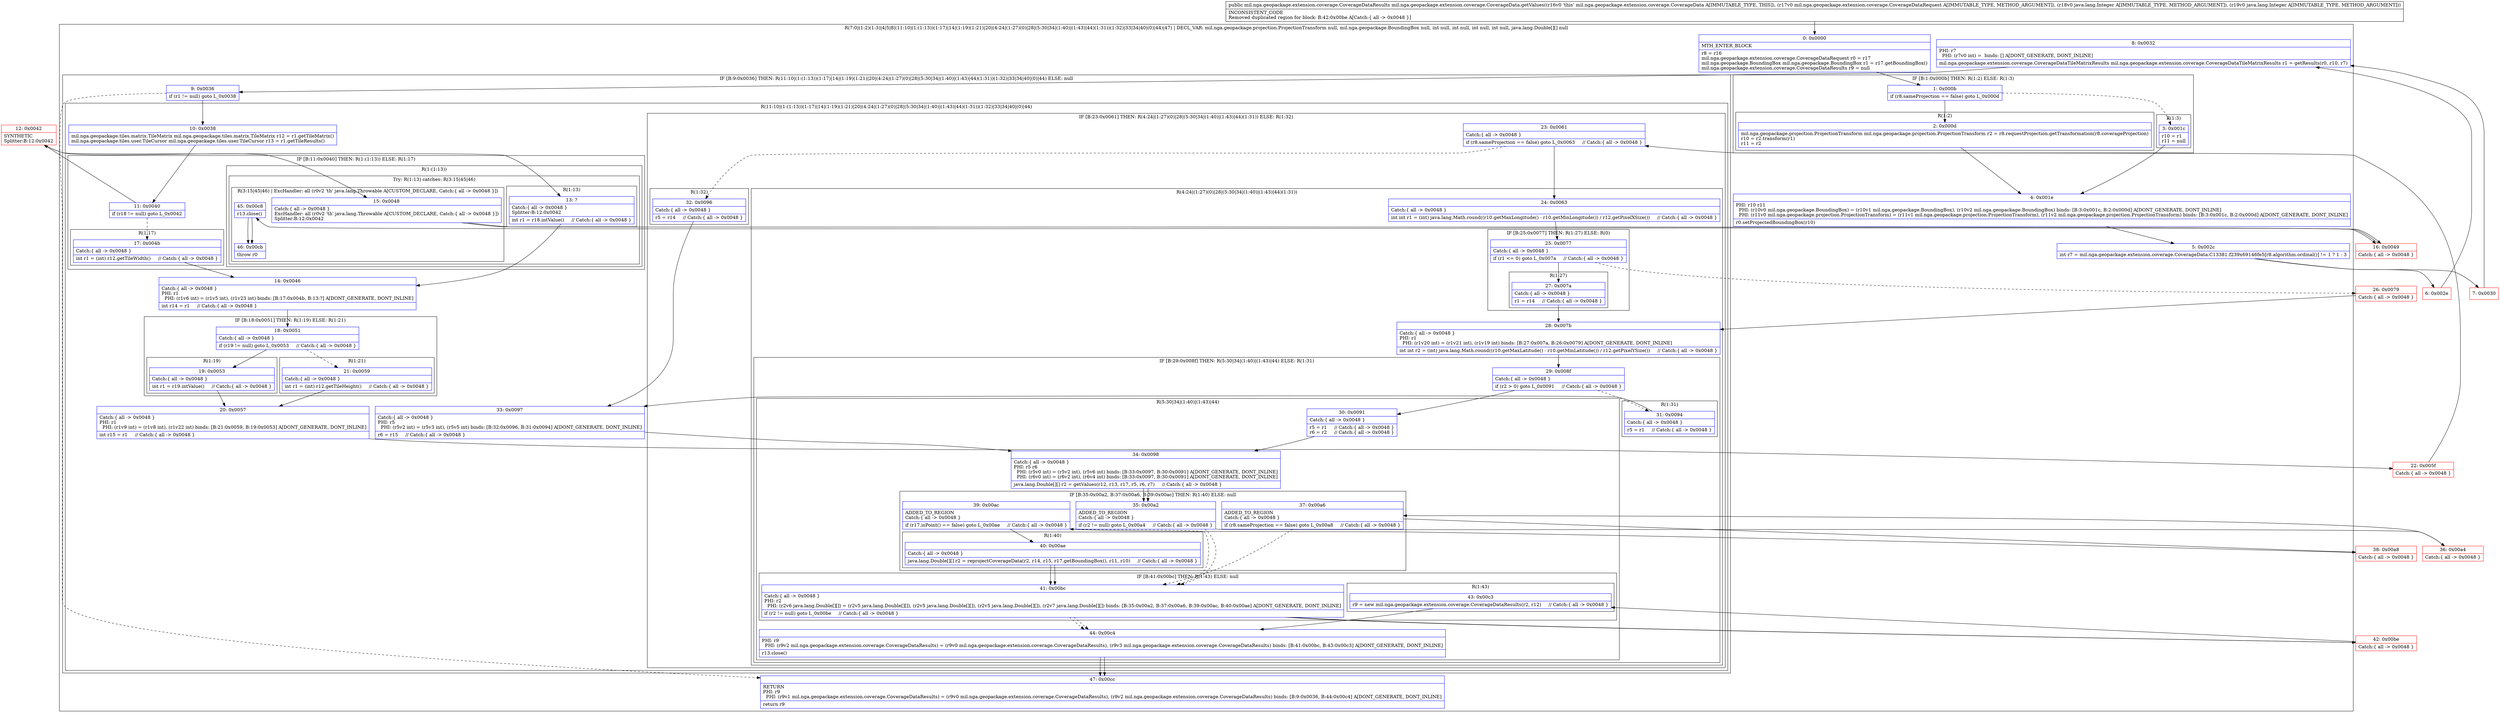 digraph "CFG formil.nga.geopackage.extension.coverage.CoverageData.getValues(Lmil\/nga\/geopackage\/extension\/coverage\/CoverageDataRequest;Ljava\/lang\/Integer;Ljava\/lang\/Integer;)Lmil\/nga\/geopackage\/extension\/coverage\/CoverageDataResults;" {
subgraph cluster_Region_1712491170 {
label = "R(7:0|(1:2)(1:3)|4|5|8|(11:10|(1:(1:13))(1:17)|14|(1:19)(1:21)|20|(4:24|(1:27)(0)|28|(5:30|34|(1:40)|(1:43)|44)(1:31))(1:32)|33|34|40|(0)|44)|47) | DECL_VAR: mil.nga.geopackage.projection.ProjectionTransform null, mil.nga.geopackage.BoundingBox null, int null, int null, int null, int null, java.lang.Double[][] null\l";
node [shape=record,color=blue];
Node_0 [shape=record,label="{0\:\ 0x0000|MTH_ENTER_BLOCK\l|r8 = r16\lmil.nga.geopackage.extension.coverage.CoverageDataRequest r0 = r17\lmil.nga.geopackage.BoundingBox mil.nga.geopackage.BoundingBox r1 = r17.getBoundingBox()\lmil.nga.geopackage.extension.coverage.CoverageDataResults r9 = null\l}"];
subgraph cluster_IfRegion_708182652 {
label = "IF [B:1:0x000b] THEN: R(1:2) ELSE: R(1:3)";
node [shape=record,color=blue];
Node_1 [shape=record,label="{1\:\ 0x000b|if (r8.sameProjection == false) goto L_0x000d\l}"];
subgraph cluster_Region_41122137 {
label = "R(1:2)";
node [shape=record,color=blue];
Node_2 [shape=record,label="{2\:\ 0x000d|mil.nga.geopackage.projection.ProjectionTransform mil.nga.geopackage.projection.ProjectionTransform r2 = r8.requestProjection.getTransformation(r8.coverageProjection)\lr10 = r2.transform(r1)\lr11 = r2\l}"];
}
subgraph cluster_Region_491320779 {
label = "R(1:3)";
node [shape=record,color=blue];
Node_3 [shape=record,label="{3\:\ 0x001c|r10 = r1\lr11 = null\l}"];
}
}
Node_4 [shape=record,label="{4\:\ 0x001e|PHI: r10 r11 \l  PHI: (r10v0 mil.nga.geopackage.BoundingBox) = (r10v1 mil.nga.geopackage.BoundingBox), (r10v2 mil.nga.geopackage.BoundingBox) binds: [B:3:0x001c, B:2:0x000d] A[DONT_GENERATE, DONT_INLINE]\l  PHI: (r11v0 mil.nga.geopackage.projection.ProjectionTransform) = (r11v1 mil.nga.geopackage.projection.ProjectionTransform), (r11v2 mil.nga.geopackage.projection.ProjectionTransform) binds: [B:3:0x001c, B:2:0x000d] A[DONT_GENERATE, DONT_INLINE]\l|r0.setProjectedBoundingBox(r10)\l}"];
Node_5 [shape=record,label="{5\:\ 0x002c|int r7 = mil.nga.geopackage.extension.coverage.CoverageData.C13381.f239x69146fe5[r8.algorithm.ordinal()] != 1 ? 1 : 3\l}"];
Node_8 [shape=record,label="{8\:\ 0x0032|PHI: r7 \l  PHI: (r7v0 int) =  binds: [] A[DONT_GENERATE, DONT_INLINE]\l|mil.nga.geopackage.extension.coverage.CoverageDataTileMatrixResults mil.nga.geopackage.extension.coverage.CoverageDataTileMatrixResults r1 = getResults(r0, r10, r7)\l}"];
subgraph cluster_IfRegion_1195998963 {
label = "IF [B:9:0x0036] THEN: R(11:10|(1:(1:13))(1:17)|14|(1:19)(1:21)|20|(4:24|(1:27)(0)|28|(5:30|34|(1:40)|(1:43)|44)(1:31))(1:32)|33|34|40|(0)|44) ELSE: null";
node [shape=record,color=blue];
Node_9 [shape=record,label="{9\:\ 0x0036|if (r1 != null) goto L_0x0038\l}"];
subgraph cluster_Region_494220859 {
label = "R(11:10|(1:(1:13))(1:17)|14|(1:19)(1:21)|20|(4:24|(1:27)(0)|28|(5:30|34|(1:40)|(1:43)|44)(1:31))(1:32)|33|34|40|(0)|44)";
node [shape=record,color=blue];
Node_10 [shape=record,label="{10\:\ 0x0038|mil.nga.geopackage.tiles.matrix.TileMatrix mil.nga.geopackage.tiles.matrix.TileMatrix r12 = r1.getTileMatrix()\lmil.nga.geopackage.tiles.user.TileCursor mil.nga.geopackage.tiles.user.TileCursor r13 = r1.getTileResults()\l}"];
subgraph cluster_IfRegion_220490717 {
label = "IF [B:11:0x0040] THEN: R(1:(1:13)) ELSE: R(1:17)";
node [shape=record,color=blue];
Node_11 [shape=record,label="{11\:\ 0x0040|if (r18 != null) goto L_0x0042\l}"];
subgraph cluster_Region_972536017 {
label = "R(1:(1:13))";
node [shape=record,color=blue];
subgraph cluster_TryCatchRegion_1583873167 {
label = "Try: R(1:13) catches: R(3:15|45|46)";
node [shape=record,color=blue];
subgraph cluster_Region_983626534 {
label = "R(1:13)";
node [shape=record,color=blue];
Node_13 [shape=record,label="{13\:\ ?|Catch:\{ all \-\> 0x0048 \}\lSplitter:B:12:0x0042\l|int r1 = r18.intValue()     \/\/ Catch:\{ all \-\> 0x0048 \}\l}"];
}
subgraph cluster_Region_603802901 {
label = "R(3:15|45|46) | ExcHandler: all (r0v2 'th' java.lang.Throwable A[CUSTOM_DECLARE, Catch:\{ all \-\> 0x0048 \}])\l";
node [shape=record,color=blue];
Node_15 [shape=record,label="{15\:\ 0x0048|Catch:\{ all \-\> 0x0048 \}\lExcHandler: all (r0v2 'th' java.lang.Throwable A[CUSTOM_DECLARE, Catch:\{ all \-\> 0x0048 \}])\lSplitter:B:12:0x0042\l}"];
Node_45 [shape=record,label="{45\:\ 0x00c8|r13.close()\l}"];
Node_46 [shape=record,label="{46\:\ 0x00cb|throw r0\l}"];
}
}
}
subgraph cluster_Region_917892658 {
label = "R(1:17)";
node [shape=record,color=blue];
Node_17 [shape=record,label="{17\:\ 0x004b|Catch:\{ all \-\> 0x0048 \}\l|int r1 = (int) r12.getTileWidth()     \/\/ Catch:\{ all \-\> 0x0048 \}\l}"];
}
}
Node_14 [shape=record,label="{14\:\ 0x0046|Catch:\{ all \-\> 0x0048 \}\lPHI: r1 \l  PHI: (r1v6 int) = (r1v5 int), (r1v23 int) binds: [B:17:0x004b, B:13:?] A[DONT_GENERATE, DONT_INLINE]\l|int r14 = r1     \/\/ Catch:\{ all \-\> 0x0048 \}\l}"];
subgraph cluster_IfRegion_1155014877 {
label = "IF [B:18:0x0051] THEN: R(1:19) ELSE: R(1:21)";
node [shape=record,color=blue];
Node_18 [shape=record,label="{18\:\ 0x0051|Catch:\{ all \-\> 0x0048 \}\l|if (r19 != null) goto L_0x0053     \/\/ Catch:\{ all \-\> 0x0048 \}\l}"];
subgraph cluster_Region_2070968513 {
label = "R(1:19)";
node [shape=record,color=blue];
Node_19 [shape=record,label="{19\:\ 0x0053|Catch:\{ all \-\> 0x0048 \}\l|int r1 = r19.intValue()     \/\/ Catch:\{ all \-\> 0x0048 \}\l}"];
}
subgraph cluster_Region_465512795 {
label = "R(1:21)";
node [shape=record,color=blue];
Node_21 [shape=record,label="{21\:\ 0x0059|Catch:\{ all \-\> 0x0048 \}\l|int r1 = (int) r12.getTileHeight()     \/\/ Catch:\{ all \-\> 0x0048 \}\l}"];
}
}
Node_20 [shape=record,label="{20\:\ 0x0057|Catch:\{ all \-\> 0x0048 \}\lPHI: r1 \l  PHI: (r1v9 int) = (r1v8 int), (r1v22 int) binds: [B:21:0x0059, B:19:0x0053] A[DONT_GENERATE, DONT_INLINE]\l|int r15 = r1     \/\/ Catch:\{ all \-\> 0x0048 \}\l}"];
subgraph cluster_IfRegion_1787613464 {
label = "IF [B:23:0x0061] THEN: R(4:24|(1:27)(0)|28|(5:30|34|(1:40)|(1:43)|44)(1:31)) ELSE: R(1:32)";
node [shape=record,color=blue];
Node_23 [shape=record,label="{23\:\ 0x0061|Catch:\{ all \-\> 0x0048 \}\l|if (r8.sameProjection == false) goto L_0x0063     \/\/ Catch:\{ all \-\> 0x0048 \}\l}"];
subgraph cluster_Region_802095353 {
label = "R(4:24|(1:27)(0)|28|(5:30|34|(1:40)|(1:43)|44)(1:31))";
node [shape=record,color=blue];
Node_24 [shape=record,label="{24\:\ 0x0063|Catch:\{ all \-\> 0x0048 \}\l|int int r1 = (int) java.lang.Math.round((r10.getMaxLongitude() \- r10.getMinLongitude()) \/ r12.getPixelXSize())     \/\/ Catch:\{ all \-\> 0x0048 \}\l}"];
subgraph cluster_IfRegion_1697243565 {
label = "IF [B:25:0x0077] THEN: R(1:27) ELSE: R(0)";
node [shape=record,color=blue];
Node_25 [shape=record,label="{25\:\ 0x0077|Catch:\{ all \-\> 0x0048 \}\l|if (r1 \<= 0) goto L_0x007a     \/\/ Catch:\{ all \-\> 0x0048 \}\l}"];
subgraph cluster_Region_1488445656 {
label = "R(1:27)";
node [shape=record,color=blue];
Node_27 [shape=record,label="{27\:\ 0x007a|Catch:\{ all \-\> 0x0048 \}\l|r1 = r14     \/\/ Catch:\{ all \-\> 0x0048 \}\l}"];
}
subgraph cluster_Region_1849286056 {
label = "R(0)";
node [shape=record,color=blue];
}
}
Node_28 [shape=record,label="{28\:\ 0x007b|Catch:\{ all \-\> 0x0048 \}\lPHI: r1 \l  PHI: (r1v20 int) = (r1v21 int), (r1v19 int) binds: [B:27:0x007a, B:26:0x0079] A[DONT_GENERATE, DONT_INLINE]\l|int int r2 = (int) java.lang.Math.round((r10.getMaxLatitude() \- r10.getMinLatitude()) \/ r12.getPixelYSize())     \/\/ Catch:\{ all \-\> 0x0048 \}\l}"];
subgraph cluster_IfRegion_2040894686 {
label = "IF [B:29:0x008f] THEN: R(5:30|34|(1:40)|(1:43)|44) ELSE: R(1:31)";
node [shape=record,color=blue];
Node_29 [shape=record,label="{29\:\ 0x008f|Catch:\{ all \-\> 0x0048 \}\l|if (r2 \> 0) goto L_0x0091     \/\/ Catch:\{ all \-\> 0x0048 \}\l}"];
subgraph cluster_Region_72691289 {
label = "R(5:30|34|(1:40)|(1:43)|44)";
node [shape=record,color=blue];
Node_30 [shape=record,label="{30\:\ 0x0091|Catch:\{ all \-\> 0x0048 \}\l|r5 = r1     \/\/ Catch:\{ all \-\> 0x0048 \}\lr6 = r2     \/\/ Catch:\{ all \-\> 0x0048 \}\l}"];
Node_34 [shape=record,label="{34\:\ 0x0098|Catch:\{ all \-\> 0x0048 \}\lPHI: r5 r6 \l  PHI: (r5v0 int) = (r5v2 int), (r5v6 int) binds: [B:33:0x0097, B:30:0x0091] A[DONT_GENERATE, DONT_INLINE]\l  PHI: (r6v0 int) = (r6v2 int), (r6v4 int) binds: [B:33:0x0097, B:30:0x0091] A[DONT_GENERATE, DONT_INLINE]\l|java.lang.Double[][] r2 = getValues(r12, r13, r17, r5, r6, r7)     \/\/ Catch:\{ all \-\> 0x0048 \}\l}"];
subgraph cluster_IfRegion_1410928959 {
label = "IF [B:35:0x00a2, B:37:0x00a6, B:39:0x00ac] THEN: R(1:40) ELSE: null";
node [shape=record,color=blue];
Node_35 [shape=record,label="{35\:\ 0x00a2|ADDED_TO_REGION\lCatch:\{ all \-\> 0x0048 \}\l|if (r2 != null) goto L_0x00a4     \/\/ Catch:\{ all \-\> 0x0048 \}\l}"];
Node_37 [shape=record,label="{37\:\ 0x00a6|ADDED_TO_REGION\lCatch:\{ all \-\> 0x0048 \}\l|if (r8.sameProjection == false) goto L_0x00a8     \/\/ Catch:\{ all \-\> 0x0048 \}\l}"];
Node_39 [shape=record,label="{39\:\ 0x00ac|ADDED_TO_REGION\lCatch:\{ all \-\> 0x0048 \}\l|if (r17.isPoint() == false) goto L_0x00ae     \/\/ Catch:\{ all \-\> 0x0048 \}\l}"];
subgraph cluster_Region_262728703 {
label = "R(1:40)";
node [shape=record,color=blue];
Node_40 [shape=record,label="{40\:\ 0x00ae|Catch:\{ all \-\> 0x0048 \}\l|java.lang.Double[][] r2 = reprojectCoverageData(r2, r14, r15, r17.getBoundingBox(), r11, r10)     \/\/ Catch:\{ all \-\> 0x0048 \}\l}"];
}
}
subgraph cluster_IfRegion_911798812 {
label = "IF [B:41:0x00bc] THEN: R(1:43) ELSE: null";
node [shape=record,color=blue];
Node_41 [shape=record,label="{41\:\ 0x00bc|Catch:\{ all \-\> 0x0048 \}\lPHI: r2 \l  PHI: (r2v6 java.lang.Double[][]) = (r2v5 java.lang.Double[][]), (r2v5 java.lang.Double[][]), (r2v5 java.lang.Double[][]), (r2v7 java.lang.Double[][]) binds: [B:35:0x00a2, B:37:0x00a6, B:39:0x00ac, B:40:0x00ae] A[DONT_GENERATE, DONT_INLINE]\l|if (r2 != null) goto L_0x00be     \/\/ Catch:\{ all \-\> 0x0048 \}\l}"];
subgraph cluster_Region_1986063789 {
label = "R(1:43)";
node [shape=record,color=blue];
Node_43 [shape=record,label="{43\:\ 0x00c3|r9 = new mil.nga.geopackage.extension.coverage.CoverageDataResults(r2, r12)     \/\/ Catch:\{ all \-\> 0x0048 \}\l}"];
}
}
Node_44 [shape=record,label="{44\:\ 0x00c4|PHI: r9 \l  PHI: (r9v2 mil.nga.geopackage.extension.coverage.CoverageDataResults) = (r9v0 mil.nga.geopackage.extension.coverage.CoverageDataResults), (r9v3 mil.nga.geopackage.extension.coverage.CoverageDataResults) binds: [B:41:0x00bc, B:43:0x00c3] A[DONT_GENERATE, DONT_INLINE]\l|r13.close()\l}"];
}
subgraph cluster_Region_472315479 {
label = "R(1:31)";
node [shape=record,color=blue];
Node_31 [shape=record,label="{31\:\ 0x0094|Catch:\{ all \-\> 0x0048 \}\l|r5 = r1     \/\/ Catch:\{ all \-\> 0x0048 \}\l}"];
}
}
}
subgraph cluster_Region_1190431482 {
label = "R(1:32)";
node [shape=record,color=blue];
Node_32 [shape=record,label="{32\:\ 0x0096|Catch:\{ all \-\> 0x0048 \}\l|r5 = r14     \/\/ Catch:\{ all \-\> 0x0048 \}\l}"];
}
}
Node_33 [shape=record,label="{33\:\ 0x0097|Catch:\{ all \-\> 0x0048 \}\lPHI: r5 \l  PHI: (r5v2 int) = (r5v3 int), (r5v5 int) binds: [B:32:0x0096, B:31:0x0094] A[DONT_GENERATE, DONT_INLINE]\l|r6 = r15     \/\/ Catch:\{ all \-\> 0x0048 \}\l}"];
Node_34 [shape=record,label="{34\:\ 0x0098|Catch:\{ all \-\> 0x0048 \}\lPHI: r5 r6 \l  PHI: (r5v0 int) = (r5v2 int), (r5v6 int) binds: [B:33:0x0097, B:30:0x0091] A[DONT_GENERATE, DONT_INLINE]\l  PHI: (r6v0 int) = (r6v2 int), (r6v4 int) binds: [B:33:0x0097, B:30:0x0091] A[DONT_GENERATE, DONT_INLINE]\l|java.lang.Double[][] r2 = getValues(r12, r13, r17, r5, r6, r7)     \/\/ Catch:\{ all \-\> 0x0048 \}\l}"];
Node_40 [shape=record,label="{40\:\ 0x00ae|Catch:\{ all \-\> 0x0048 \}\l|java.lang.Double[][] r2 = reprojectCoverageData(r2, r14, r15, r17.getBoundingBox(), r11, r10)     \/\/ Catch:\{ all \-\> 0x0048 \}\l}"];
subgraph cluster_IfRegion_1318466150 {
label = "IF [B:41:0x00bc] THEN: R(0) ELSE: null";
node [shape=record,color=blue];
Node_41 [shape=record,label="{41\:\ 0x00bc|Catch:\{ all \-\> 0x0048 \}\lPHI: r2 \l  PHI: (r2v6 java.lang.Double[][]) = (r2v5 java.lang.Double[][]), (r2v5 java.lang.Double[][]), (r2v5 java.lang.Double[][]), (r2v7 java.lang.Double[][]) binds: [B:35:0x00a2, B:37:0x00a6, B:39:0x00ac, B:40:0x00ae] A[DONT_GENERATE, DONT_INLINE]\l|if (r2 != null) goto L_0x00be     \/\/ Catch:\{ all \-\> 0x0048 \}\l}"];
subgraph cluster_Region_257673060 {
label = "R(0)";
node [shape=record,color=blue];
}
}
Node_44 [shape=record,label="{44\:\ 0x00c4|PHI: r9 \l  PHI: (r9v2 mil.nga.geopackage.extension.coverage.CoverageDataResults) = (r9v0 mil.nga.geopackage.extension.coverage.CoverageDataResults), (r9v3 mil.nga.geopackage.extension.coverage.CoverageDataResults) binds: [B:41:0x00bc, B:43:0x00c3] A[DONT_GENERATE, DONT_INLINE]\l|r13.close()\l}"];
}
}
Node_47 [shape=record,label="{47\:\ 0x00cc|RETURN\lPHI: r9 \l  PHI: (r9v1 mil.nga.geopackage.extension.coverage.CoverageDataResults) = (r9v0 mil.nga.geopackage.extension.coverage.CoverageDataResults), (r9v2 mil.nga.geopackage.extension.coverage.CoverageDataResults) binds: [B:9:0x0036, B:44:0x00c4] A[DONT_GENERATE, DONT_INLINE]\l|return r9\l}"];
}
subgraph cluster_Region_603802901 {
label = "R(3:15|45|46) | ExcHandler: all (r0v2 'th' java.lang.Throwable A[CUSTOM_DECLARE, Catch:\{ all \-\> 0x0048 \}])\l";
node [shape=record,color=blue];
Node_15 [shape=record,label="{15\:\ 0x0048|Catch:\{ all \-\> 0x0048 \}\lExcHandler: all (r0v2 'th' java.lang.Throwable A[CUSTOM_DECLARE, Catch:\{ all \-\> 0x0048 \}])\lSplitter:B:12:0x0042\l}"];
Node_45 [shape=record,label="{45\:\ 0x00c8|r13.close()\l}"];
Node_46 [shape=record,label="{46\:\ 0x00cb|throw r0\l}"];
}
Node_6 [shape=record,color=red,label="{6\:\ 0x002e}"];
Node_7 [shape=record,color=red,label="{7\:\ 0x0030}"];
Node_12 [shape=record,color=red,label="{12\:\ 0x0042|SYNTHETIC\lSplitter:B:12:0x0042\l}"];
Node_16 [shape=record,color=red,label="{16\:\ 0x0049|Catch:\{ all \-\> 0x0048 \}\l}"];
Node_22 [shape=record,color=red,label="{22\:\ 0x005f|Catch:\{ all \-\> 0x0048 \}\l}"];
Node_26 [shape=record,color=red,label="{26\:\ 0x0079|Catch:\{ all \-\> 0x0048 \}\l}"];
Node_36 [shape=record,color=red,label="{36\:\ 0x00a4|Catch:\{ all \-\> 0x0048 \}\l}"];
Node_38 [shape=record,color=red,label="{38\:\ 0x00a8|Catch:\{ all \-\> 0x0048 \}\l}"];
Node_42 [shape=record,color=red,label="{42\:\ 0x00be|Catch:\{ all \-\> 0x0048 \}\l}"];
MethodNode[shape=record,label="{public mil.nga.geopackage.extension.coverage.CoverageDataResults mil.nga.geopackage.extension.coverage.CoverageData.getValues((r16v0 'this' mil.nga.geopackage.extension.coverage.CoverageData A[IMMUTABLE_TYPE, THIS]), (r17v0 mil.nga.geopackage.extension.coverage.CoverageDataRequest A[IMMUTABLE_TYPE, METHOD_ARGUMENT]), (r18v0 java.lang.Integer A[IMMUTABLE_TYPE, METHOD_ARGUMENT]), (r19v0 java.lang.Integer A[IMMUTABLE_TYPE, METHOD_ARGUMENT]))  | INCONSISTENT_CODE\lRemoved duplicated region for block: B:42:0x00be A[Catch:\{ all \-\> 0x0048 \}]\l}"];
MethodNode -> Node_0;
Node_0 -> Node_1;
Node_1 -> Node_2;
Node_1 -> Node_3[style=dashed];
Node_2 -> Node_4;
Node_3 -> Node_4;
Node_4 -> Node_5;
Node_5 -> Node_6;
Node_5 -> Node_7;
Node_8 -> Node_9;
Node_9 -> Node_10;
Node_9 -> Node_47[style=dashed];
Node_10 -> Node_11;
Node_11 -> Node_12;
Node_11 -> Node_17[style=dashed];
Node_13 -> Node_14;
Node_15 -> Node_16;
Node_45 -> Node_46;
Node_17 -> Node_14;
Node_14 -> Node_18;
Node_18 -> Node_19;
Node_18 -> Node_21[style=dashed];
Node_19 -> Node_20;
Node_21 -> Node_20;
Node_20 -> Node_22;
Node_23 -> Node_24;
Node_23 -> Node_32[style=dashed];
Node_24 -> Node_25;
Node_25 -> Node_26[style=dashed];
Node_25 -> Node_27;
Node_27 -> Node_28;
Node_28 -> Node_29;
Node_29 -> Node_30;
Node_29 -> Node_31[style=dashed];
Node_30 -> Node_34;
Node_34 -> Node_35;
Node_35 -> Node_36;
Node_35 -> Node_41[style=dashed];
Node_37 -> Node_38;
Node_37 -> Node_41[style=dashed];
Node_39 -> Node_40;
Node_39 -> Node_41[style=dashed];
Node_40 -> Node_41;
Node_41 -> Node_42;
Node_41 -> Node_44[style=dashed];
Node_43 -> Node_44;
Node_44 -> Node_47;
Node_31 -> Node_33;
Node_32 -> Node_33;
Node_33 -> Node_34;
Node_34 -> Node_35;
Node_40 -> Node_41;
Node_41 -> Node_42;
Node_41 -> Node_44[style=dashed];
Node_44 -> Node_47;
Node_15 -> Node_16;
Node_45 -> Node_46;
Node_6 -> Node_8;
Node_7 -> Node_8;
Node_12 -> Node_13;
Node_12 -> Node_15;
Node_16 -> Node_45;
Node_22 -> Node_23;
Node_26 -> Node_28;
Node_36 -> Node_37;
Node_38 -> Node_39;
Node_42 -> Node_43;
}

